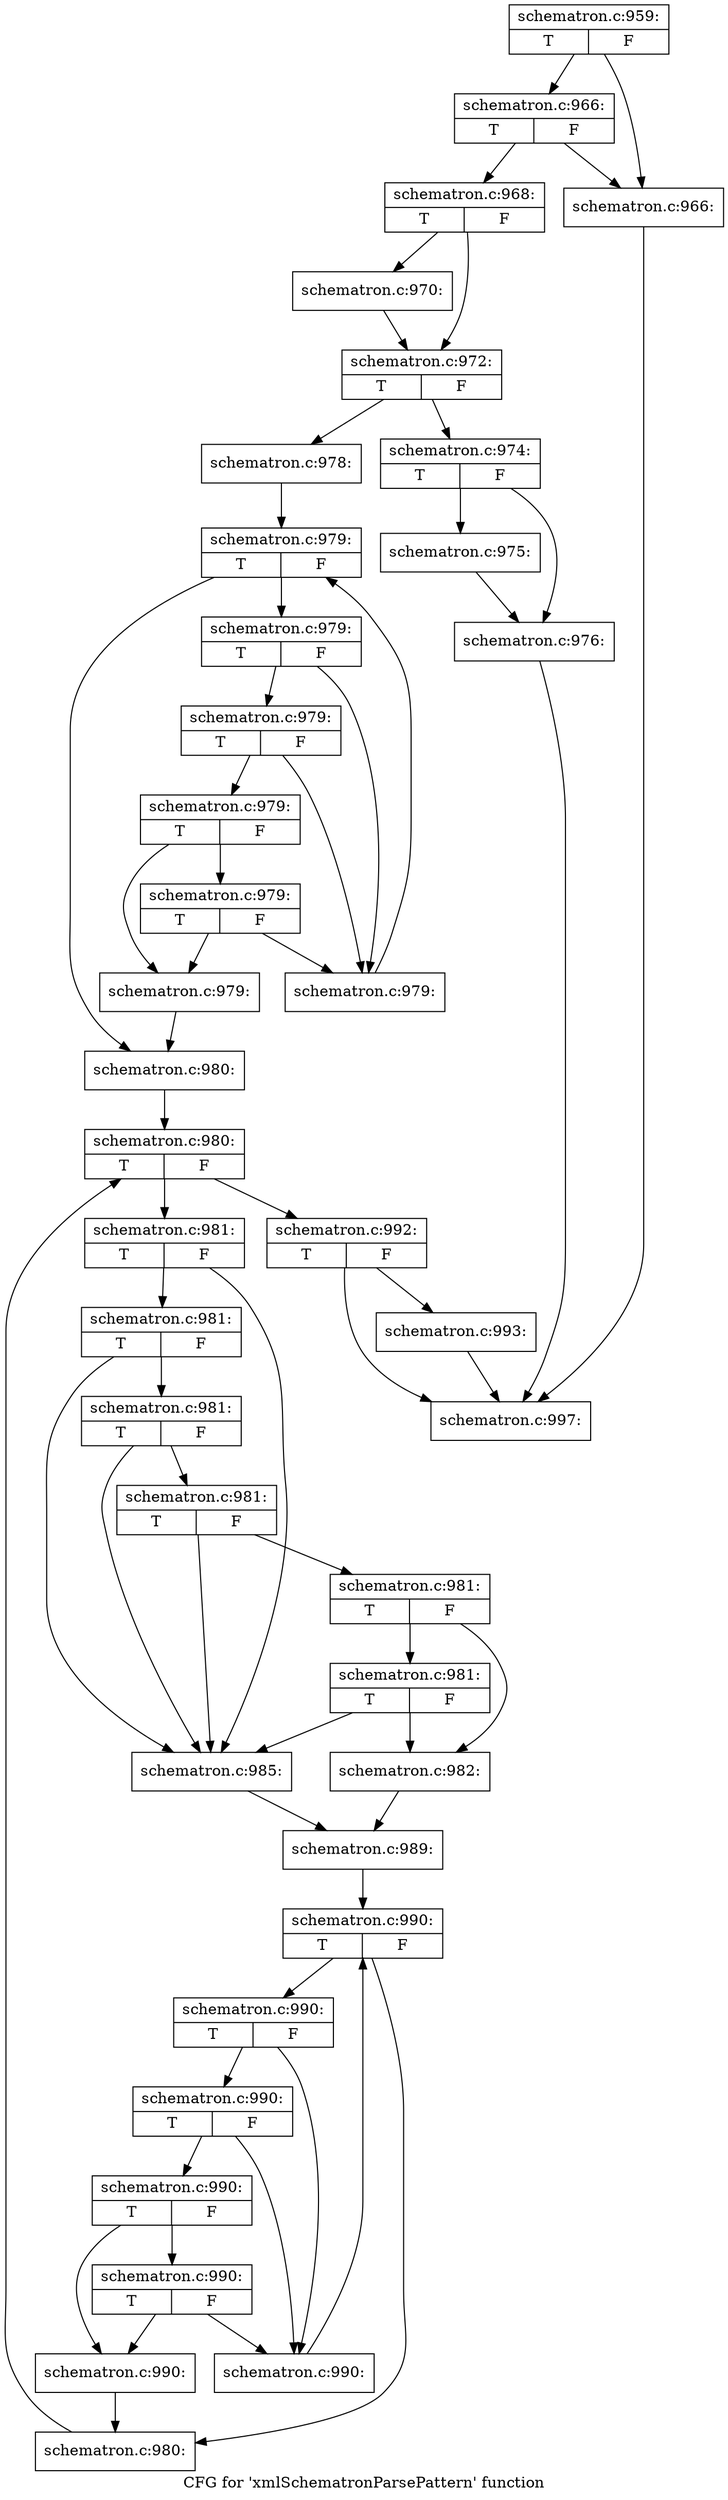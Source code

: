 digraph "CFG for 'xmlSchematronParsePattern' function" {
	label="CFG for 'xmlSchematronParsePattern' function";

	Node0x4ca79c0 [shape=record,label="{schematron.c:959:|{<s0>T|<s1>F}}"];
	Node0x4ca79c0 -> Node0x4cb7170;
	Node0x4ca79c0 -> Node0x4cb7210;
	Node0x4cb7210 [shape=record,label="{schematron.c:966:|{<s0>T|<s1>F}}"];
	Node0x4cb7210 -> Node0x4cb7170;
	Node0x4cb7210 -> Node0x4cb71c0;
	Node0x4cb7170 [shape=record,label="{schematron.c:966:}"];
	Node0x4cb7170 -> Node0x4cbff20;
	Node0x4cb71c0 [shape=record,label="{schematron.c:968:|{<s0>T|<s1>F}}"];
	Node0x4cb71c0 -> Node0x4cb7d90;
	Node0x4cb71c0 -> Node0x4cb7de0;
	Node0x4cb7d90 [shape=record,label="{schematron.c:970:}"];
	Node0x4cb7d90 -> Node0x4cb7de0;
	Node0x4cb7de0 [shape=record,label="{schematron.c:972:|{<s0>T|<s1>F}}"];
	Node0x4cb7de0 -> Node0x4ba8740;
	Node0x4cb7de0 -> Node0x4cb9700;
	Node0x4ba8740 [shape=record,label="{schematron.c:974:|{<s0>T|<s1>F}}"];
	Node0x4ba8740 -> Node0x4cb9a30;
	Node0x4ba8740 -> Node0x4cb99e0;
	Node0x4cb9a30 [shape=record,label="{schematron.c:975:}"];
	Node0x4cb9a30 -> Node0x4cb99e0;
	Node0x4cb99e0 [shape=record,label="{schematron.c:976:}"];
	Node0x4cb99e0 -> Node0x4cbff20;
	Node0x4cb9700 [shape=record,label="{schematron.c:978:}"];
	Node0x4cb9700 -> Node0x4cba670;
	Node0x4cba670 [shape=record,label="{schematron.c:979:|{<s0>T|<s1>F}}"];
	Node0x4cba670 -> Node0x4cba960;
	Node0x4cba670 -> Node0x4cba820;
	Node0x4cba960 [shape=record,label="{schematron.c:979:|{<s0>T|<s1>F}}"];
	Node0x4cba960 -> Node0x4cbab60;
	Node0x4cba960 -> Node0x4cbaa90;
	Node0x4cbab60 [shape=record,label="{schematron.c:979:|{<s0>T|<s1>F}}"];
	Node0x4cbab60 -> Node0x4cbaae0;
	Node0x4cbab60 -> Node0x4cbaa90;
	Node0x4cbaae0 [shape=record,label="{schematron.c:979:|{<s0>T|<s1>F}}"];
	Node0x4cbaae0 -> Node0x4cbaa40;
	Node0x4cbaae0 -> Node0x4cbb040;
	Node0x4cbb040 [shape=record,label="{schematron.c:979:|{<s0>T|<s1>F}}"];
	Node0x4cbb040 -> Node0x4cbaa40;
	Node0x4cbb040 -> Node0x4cbaa90;
	Node0x4cbaa40 [shape=record,label="{schematron.c:979:}"];
	Node0x4cbaa40 -> Node0x4cba820;
	Node0x4cbaa90 [shape=record,label="{schematron.c:979:}"];
	Node0x4cbaa90 -> Node0x4cba670;
	Node0x4cba820 [shape=record,label="{schematron.c:980:}"];
	Node0x4cba820 -> Node0x4cbbbb0;
	Node0x4cbbbb0 [shape=record,label="{schematron.c:980:|{<s0>T|<s1>F}}"];
	Node0x4cbbbb0 -> Node0x4cbbf60;
	Node0x4cbbbb0 -> Node0x4cbbd90;
	Node0x4cbbf60 [shape=record,label="{schematron.c:981:|{<s0>T|<s1>F}}"];
	Node0x4cbbf60 -> Node0x4cbc2b0;
	Node0x4cbbf60 -> Node0x4cbc140;
	Node0x4cbc2b0 [shape=record,label="{schematron.c:981:|{<s0>T|<s1>F}}"];
	Node0x4cbc2b0 -> Node0x4cbc260;
	Node0x4cbc2b0 -> Node0x4cbc140;
	Node0x4cbc260 [shape=record,label="{schematron.c:981:|{<s0>T|<s1>F}}"];
	Node0x4cbc260 -> Node0x4cbc210;
	Node0x4cbc260 -> Node0x4cbc140;
	Node0x4cbc210 [shape=record,label="{schematron.c:981:|{<s0>T|<s1>F}}"];
	Node0x4cbc210 -> Node0x4cbc190;
	Node0x4cbc210 -> Node0x4cbc140;
	Node0x4cbc190 [shape=record,label="{schematron.c:981:|{<s0>T|<s1>F}}"];
	Node0x4cbc190 -> Node0x4cbc0a0;
	Node0x4cbc190 -> Node0x4cbccb0;
	Node0x4cbccb0 [shape=record,label="{schematron.c:981:|{<s0>T|<s1>F}}"];
	Node0x4cbccb0 -> Node0x4cbc0a0;
	Node0x4cbccb0 -> Node0x4cbc140;
	Node0x4cbc0a0 [shape=record,label="{schematron.c:982:}"];
	Node0x4cbc0a0 -> Node0x4cbc0f0;
	Node0x4cbc140 [shape=record,label="{schematron.c:985:}"];
	Node0x4cbc140 -> Node0x4cbc0f0;
	Node0x4cbc0f0 [shape=record,label="{schematron.c:989:}"];
	Node0x4cbc0f0 -> Node0x4cbe8d0;
	Node0x4cbe8d0 [shape=record,label="{schematron.c:990:|{<s0>T|<s1>F}}"];
	Node0x4cbe8d0 -> Node0x4cbebc0;
	Node0x4cbe8d0 -> Node0x4cbea80;
	Node0x4cbebc0 [shape=record,label="{schematron.c:990:|{<s0>T|<s1>F}}"];
	Node0x4cbebc0 -> Node0x4cbedc0;
	Node0x4cbebc0 -> Node0x4cbecf0;
	Node0x4cbedc0 [shape=record,label="{schematron.c:990:|{<s0>T|<s1>F}}"];
	Node0x4cbedc0 -> Node0x4cbed40;
	Node0x4cbedc0 -> Node0x4cbecf0;
	Node0x4cbed40 [shape=record,label="{schematron.c:990:|{<s0>T|<s1>F}}"];
	Node0x4cbed40 -> Node0x4cbeca0;
	Node0x4cbed40 -> Node0x4cbf2a0;
	Node0x4cbf2a0 [shape=record,label="{schematron.c:990:|{<s0>T|<s1>F}}"];
	Node0x4cbf2a0 -> Node0x4cbeca0;
	Node0x4cbf2a0 -> Node0x4cbecf0;
	Node0x4cbeca0 [shape=record,label="{schematron.c:990:}"];
	Node0x4cbeca0 -> Node0x4cbea80;
	Node0x4cbecf0 [shape=record,label="{schematron.c:990:}"];
	Node0x4cbecf0 -> Node0x4cbe8d0;
	Node0x4cbea80 [shape=record,label="{schematron.c:980:}"];
	Node0x4cbea80 -> Node0x4cbbbb0;
	Node0x4cbbd90 [shape=record,label="{schematron.c:992:|{<s0>T|<s1>F}}"];
	Node0x4cbbd90 -> Node0x4cbfed0;
	Node0x4cbbd90 -> Node0x4cbff20;
	Node0x4cbfed0 [shape=record,label="{schematron.c:993:}"];
	Node0x4cbfed0 -> Node0x4cbff20;
	Node0x4cbff20 [shape=record,label="{schematron.c:997:}"];
}
